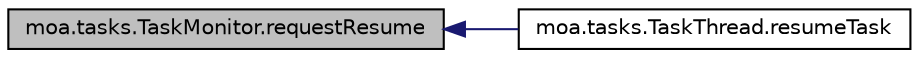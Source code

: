 digraph G
{
  edge [fontname="Helvetica",fontsize="10",labelfontname="Helvetica",labelfontsize="10"];
  node [fontname="Helvetica",fontsize="10",shape=record];
  rankdir=LR;
  Node1 [label="moa.tasks.TaskMonitor.requestResume",height=0.2,width=0.4,color="black", fillcolor="grey75", style="filled" fontcolor="black"];
  Node1 -> Node2 [dir=back,color="midnightblue",fontsize="10",style="solid",fontname="Helvetica"];
  Node2 [label="moa.tasks.TaskThread.resumeTask",height=0.2,width=0.4,color="black", fillcolor="white", style="filled",URL="$classmoa_1_1tasks_1_1TaskThread.html#a72670d31d14ae6592b44f21cc27dcf10"];
}
